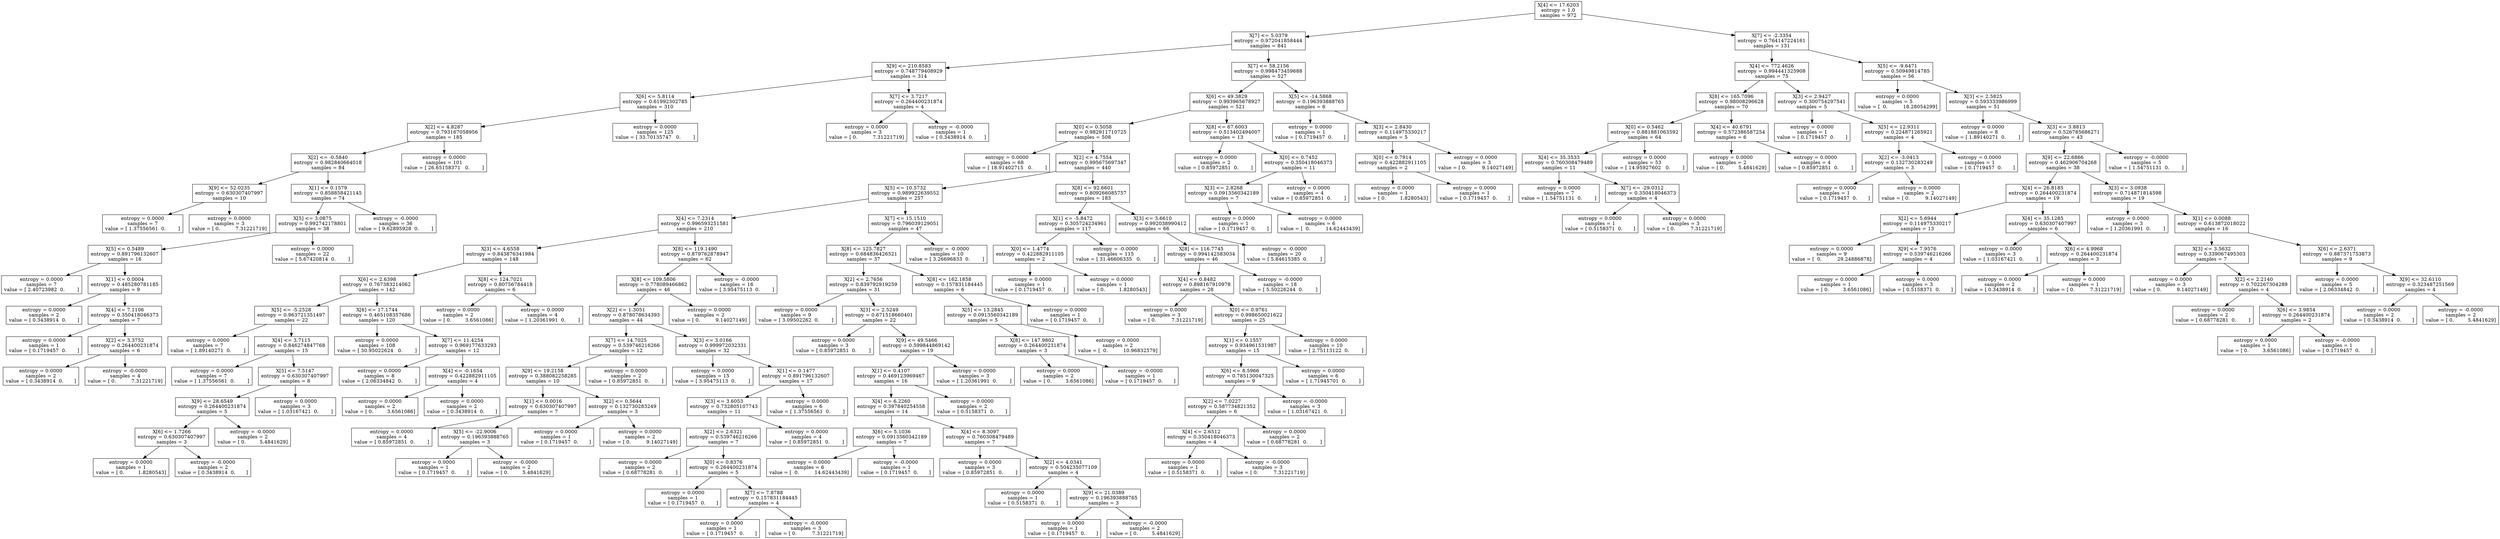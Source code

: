 digraph Tree {
0 [label="X[4] <= 17.6203\nentropy = 1.0\nsamples = 972", shape="box"] ;
1 [label="X[7] <= 5.0379\nentropy = 0.972041858444\nsamples = 841", shape="box"] ;
0 -> 1 ;
2 [label="X[9] <= 210.8583\nentropy = 0.748779408929\nsamples = 314", shape="box"] ;
1 -> 2 ;
3 [label="X[6] <= 5.8114\nentropy = 0.61992302785\nsamples = 310", shape="box"] ;
2 -> 3 ;
4 [label="X[2] <= 4.8287\nentropy = 0.793167058956\nsamples = 185", shape="box"] ;
3 -> 4 ;
5 [label="X[2] <= -0.5840\nentropy = 0.982840664018\nsamples = 84", shape="box"] ;
4 -> 5 ;
6 [label="X[9] <= 52.0235\nentropy = 0.630307407997\nsamples = 10", shape="box"] ;
5 -> 6 ;
7 [label="entropy = 0.0000\nsamples = 7\nvalue = [ 1.37556561  0.        ]", shape="box"] ;
6 -> 7 ;
8 [label="entropy = 0.0000\nsamples = 3\nvalue = [ 0.          7.31221719]", shape="box"] ;
6 -> 8 ;
9 [label="X[1] <= 0.1579\nentropy = 0.858858421145\nsamples = 74", shape="box"] ;
5 -> 9 ;
10 [label="X[5] <= 3.0875\nentropy = 0.992742178801\nsamples = 38", shape="box"] ;
9 -> 10 ;
11 [label="X[5] <= 0.5489\nentropy = 0.891796132607\nsamples = 16", shape="box"] ;
10 -> 11 ;
12 [label="entropy = 0.0000\nsamples = 7\nvalue = [ 2.40723982  0.        ]", shape="box"] ;
11 -> 12 ;
13 [label="X[1] <= 0.0004\nentropy = 0.485280781185\nsamples = 9", shape="box"] ;
11 -> 13 ;
14 [label="entropy = 0.0000\nsamples = 2\nvalue = [ 0.3438914  0.       ]", shape="box"] ;
13 -> 14 ;
15 [label="X[4] <= 7.1106\nentropy = 0.350418046373\nsamples = 7", shape="box"] ;
13 -> 15 ;
16 [label="entropy = 0.0000\nsamples = 1\nvalue = [ 0.1719457  0.       ]", shape="box"] ;
15 -> 16 ;
17 [label="X[2] <= 3.3752\nentropy = 0.264400231874\nsamples = 6", shape="box"] ;
15 -> 17 ;
18 [label="entropy = 0.0000\nsamples = 2\nvalue = [ 0.3438914  0.       ]", shape="box"] ;
17 -> 18 ;
19 [label="entropy = -0.0000\nsamples = 4\nvalue = [ 0.          7.31221719]", shape="box"] ;
17 -> 19 ;
20 [label="entropy = 0.0000\nsamples = 22\nvalue = [ 5.67420814  0.        ]", shape="box"] ;
10 -> 20 ;
21 [label="entropy = -0.0000\nsamples = 36\nvalue = [ 9.62895928  0.        ]", shape="box"] ;
9 -> 21 ;
22 [label="entropy = 0.0000\nsamples = 101\nvalue = [ 26.65158371   0.        ]", shape="box"] ;
4 -> 22 ;
23 [label="entropy = 0.0000\nsamples = 125\nvalue = [ 33.70135747   0.        ]", shape="box"] ;
3 -> 23 ;
24 [label="X[7] <= 3.7217\nentropy = 0.264400231874\nsamples = 4", shape="box"] ;
2 -> 24 ;
25 [label="entropy = 0.0000\nsamples = 3\nvalue = [ 0.          7.31221719]", shape="box"] ;
24 -> 25 ;
26 [label="entropy = -0.0000\nsamples = 1\nvalue = [ 0.3438914  0.       ]", shape="box"] ;
24 -> 26 ;
27 [label="X[7] <= 58.2156\nentropy = 0.998473459688\nsamples = 527", shape="box"] ;
1 -> 27 ;
28 [label="X[6] <= 49.3829\nentropy = 0.993965678927\nsamples = 521", shape="box"] ;
27 -> 28 ;
29 [label="X[0] <= 0.5058\nentropy = 0.982911710725\nsamples = 508", shape="box"] ;
28 -> 29 ;
30 [label="entropy = 0.0000\nsamples = 68\nvalue = [ 18.91402715   0.        ]", shape="box"] ;
29 -> 30 ;
31 [label="X[2] <= 4.7554\nentropy = 0.995675697347\nsamples = 440", shape="box"] ;
29 -> 31 ;
32 [label="X[5] <= 10.5732\nentropy = 0.989922639552\nsamples = 257", shape="box"] ;
31 -> 32 ;
33 [label="X[4] <= 7.2314\nentropy = 0.996593251581\nsamples = 210", shape="box"] ;
32 -> 33 ;
34 [label="X[3] <= 4.6558\nentropy = 0.843876341984\nsamples = 148", shape="box"] ;
33 -> 34 ;
35 [label="X[6] <= 2.6398\nentropy = 0.767383214062\nsamples = 142", shape="box"] ;
34 -> 35 ;
36 [label="X[5] <= -5.2528\nentropy = 0.963721351497\nsamples = 22", shape="box"] ;
35 -> 36 ;
37 [label="entropy = 0.0000\nsamples = 7\nvalue = [ 1.89140271  0.        ]", shape="box"] ;
36 -> 37 ;
38 [label="X[4] <= 3.7115\nentropy = 0.846274847768\nsamples = 15", shape="box"] ;
36 -> 38 ;
39 [label="entropy = 0.0000\nsamples = 7\nvalue = [ 1.37556561  0.        ]", shape="box"] ;
38 -> 39 ;
40 [label="X[5] <= 7.5147\nentropy = 0.630307407997\nsamples = 8", shape="box"] ;
38 -> 40 ;
41 [label="X[9] <= 28.6549\nentropy = 0.264400231874\nsamples = 5", shape="box"] ;
40 -> 41 ;
42 [label="X[6] <= 1.7266\nentropy = 0.630307407997\nsamples = 3", shape="box"] ;
41 -> 42 ;
43 [label="entropy = 0.0000\nsamples = 1\nvalue = [ 0.         1.8280543]", shape="box"] ;
42 -> 43 ;
44 [label="entropy = -0.0000\nsamples = 2\nvalue = [ 0.3438914  0.       ]", shape="box"] ;
42 -> 44 ;
45 [label="entropy = -0.0000\nsamples = 2\nvalue = [ 0.         5.4841629]", shape="box"] ;
41 -> 45 ;
46 [label="entropy = 0.0000\nsamples = 3\nvalue = [ 1.03167421  0.        ]", shape="box"] ;
40 -> 46 ;
47 [label="X[6] <= 17.1744\nentropy = 0.465108357686\nsamples = 120", shape="box"] ;
35 -> 47 ;
48 [label="entropy = 0.0000\nsamples = 108\nvalue = [ 30.95022624   0.        ]", shape="box"] ;
47 -> 48 ;
49 [label="X[7] <= 11.4254\nentropy = 0.969177633293\nsamples = 12", shape="box"] ;
47 -> 49 ;
50 [label="entropy = 0.0000\nsamples = 8\nvalue = [ 2.06334842  0.        ]", shape="box"] ;
49 -> 50 ;
51 [label="X[4] <= -0.1654\nentropy = 0.422882911105\nsamples = 4", shape="box"] ;
49 -> 51 ;
52 [label="entropy = 0.0000\nsamples = 2\nvalue = [ 0.         3.6561086]", shape="box"] ;
51 -> 52 ;
53 [label="entropy = 0.0000\nsamples = 2\nvalue = [ 0.3438914  0.       ]", shape="box"] ;
51 -> 53 ;
54 [label="X[8] <= 124.7021\nentropy = 0.80756784418\nsamples = 6", shape="box"] ;
34 -> 54 ;
55 [label="entropy = 0.0000\nsamples = 2\nvalue = [ 0.         3.6561086]", shape="box"] ;
54 -> 55 ;
56 [label="entropy = 0.0000\nsamples = 4\nvalue = [ 1.20361991  0.        ]", shape="box"] ;
54 -> 56 ;
57 [label="X[8] <= 119.1490\nentropy = 0.879762878947\nsamples = 62", shape="box"] ;
33 -> 57 ;
58 [label="X[8] <= 109.5806\nentropy = 0.778089466862\nsamples = 46", shape="box"] ;
57 -> 58 ;
59 [label="X[2] <= 1.3051\nentropy = 0.878078634393\nsamples = 44", shape="box"] ;
58 -> 59 ;
60 [label="X[7] <= 14.7025\nentropy = 0.539746216266\nsamples = 12", shape="box"] ;
59 -> 60 ;
61 [label="X[9] <= 19.2158\nentropy = 0.388082258285\nsamples = 10", shape="box"] ;
60 -> 61 ;
62 [label="X[1] <= 0.0016\nentropy = 0.630307407997\nsamples = 7", shape="box"] ;
61 -> 62 ;
63 [label="entropy = 0.0000\nsamples = 4\nvalue = [ 0.85972851  0.        ]", shape="box"] ;
62 -> 63 ;
64 [label="X[5] <= -22.9006\nentropy = 0.196393888765\nsamples = 3", shape="box"] ;
62 -> 64 ;
65 [label="entropy = 0.0000\nsamples = 1\nvalue = [ 0.1719457  0.       ]", shape="box"] ;
64 -> 65 ;
66 [label="entropy = -0.0000\nsamples = 2\nvalue = [ 0.         5.4841629]", shape="box"] ;
64 -> 66 ;
67 [label="X[2] <= 0.5644\nentropy = 0.132730283249\nsamples = 3", shape="box"] ;
61 -> 67 ;
68 [label="entropy = 0.0000\nsamples = 1\nvalue = [ 0.1719457  0.       ]", shape="box"] ;
67 -> 68 ;
69 [label="entropy = 0.0000\nsamples = 2\nvalue = [ 0.          9.14027149]", shape="box"] ;
67 -> 69 ;
70 [label="entropy = 0.0000\nsamples = 2\nvalue = [ 0.85972851  0.        ]", shape="box"] ;
60 -> 70 ;
71 [label="X[3] <= 3.0166\nentropy = 0.999972032331\nsamples = 32", shape="box"] ;
59 -> 71 ;
72 [label="entropy = 0.0000\nsamples = 15\nvalue = [ 3.95475113  0.        ]", shape="box"] ;
71 -> 72 ;
73 [label="X[1] <= 0.1477\nentropy = 0.891796132607\nsamples = 17", shape="box"] ;
71 -> 73 ;
74 [label="X[3] <= 3.6053\nentropy = 0.732805107743\nsamples = 11", shape="box"] ;
73 -> 74 ;
75 [label="X[2] <= 2.6321\nentropy = 0.539746216266\nsamples = 7", shape="box"] ;
74 -> 75 ;
76 [label="entropy = 0.0000\nsamples = 2\nvalue = [ 0.68778281  0.        ]", shape="box"] ;
75 -> 76 ;
77 [label="X[0] <= 0.8376\nentropy = 0.264400231874\nsamples = 5", shape="box"] ;
75 -> 77 ;
78 [label="entropy = 0.0000\nsamples = 1\nvalue = [ 0.1719457  0.       ]", shape="box"] ;
77 -> 78 ;
79 [label="X[7] <= 7.8788\nentropy = 0.157831184445\nsamples = 4", shape="box"] ;
77 -> 79 ;
80 [label="entropy = 0.0000\nsamples = 1\nvalue = [ 0.1719457  0.       ]", shape="box"] ;
79 -> 80 ;
81 [label="entropy = -0.0000\nsamples = 3\nvalue = [ 0.          7.31221719]", shape="box"] ;
79 -> 81 ;
82 [label="entropy = 0.0000\nsamples = 4\nvalue = [ 0.85972851  0.        ]", shape="box"] ;
74 -> 82 ;
83 [label="entropy = 0.0000\nsamples = 6\nvalue = [ 1.37556561  0.        ]", shape="box"] ;
73 -> 83 ;
84 [label="entropy = 0.0000\nsamples = 2\nvalue = [ 0.          9.14027149]", shape="box"] ;
58 -> 84 ;
85 [label="entropy = -0.0000\nsamples = 16\nvalue = [ 3.95475113  0.        ]", shape="box"] ;
57 -> 85 ;
86 [label="X[7] <= 15.1510\nentropy = 0.796039129051\nsamples = 47", shape="box"] ;
32 -> 86 ;
87 [label="X[8] <= 125.7827\nentropy = 0.684836426521\nsamples = 37", shape="box"] ;
86 -> 87 ;
88 [label="X[2] <= 2.7656\nentropy = 0.839792919259\nsamples = 31", shape="box"] ;
87 -> 88 ;
89 [label="entropy = 0.0000\nsamples = 9\nvalue = [ 3.09502262  0.        ]", shape="box"] ;
88 -> 89 ;
90 [label="X[3] <= 2.5249\nentropy = 0.671518660401\nsamples = 22", shape="box"] ;
88 -> 90 ;
91 [label="entropy = 0.0000\nsamples = 3\nvalue = [ 0.85972851  0.        ]", shape="box"] ;
90 -> 91 ;
92 [label="X[9] <= 49.5466\nentropy = 0.599844869142\nsamples = 19", shape="box"] ;
90 -> 92 ;
93 [label="X[1] <= 0.4107\nentropy = 0.469123969467\nsamples = 16", shape="box"] ;
92 -> 93 ;
94 [label="X[4] <= 6.2260\nentropy = 0.397840254558\nsamples = 14", shape="box"] ;
93 -> 94 ;
95 [label="X[6] <= 5.1036\nentropy = 0.0913560342189\nsamples = 7", shape="box"] ;
94 -> 95 ;
96 [label="entropy = 0.0000\nsamples = 6\nvalue = [  0.          14.62443439]", shape="box"] ;
95 -> 96 ;
97 [label="entropy = -0.0000\nsamples = 1\nvalue = [ 0.1719457  0.       ]", shape="box"] ;
95 -> 97 ;
98 [label="X[4] <= 8.3097\nentropy = 0.760308479489\nsamples = 7", shape="box"] ;
94 -> 98 ;
99 [label="entropy = 0.0000\nsamples = 3\nvalue = [ 0.85972851  0.        ]", shape="box"] ;
98 -> 99 ;
100 [label="X[2] <= 4.0341\nentropy = 0.504235077109\nsamples = 4", shape="box"] ;
98 -> 100 ;
101 [label="entropy = 0.0000\nsamples = 1\nvalue = [ 0.5158371  0.       ]", shape="box"] ;
100 -> 101 ;
102 [label="X[9] <= 21.0389\nentropy = 0.196393888765\nsamples = 3", shape="box"] ;
100 -> 102 ;
103 [label="entropy = 0.0000\nsamples = 1\nvalue = [ 0.1719457  0.       ]", shape="box"] ;
102 -> 103 ;
104 [label="entropy = -0.0000\nsamples = 2\nvalue = [ 0.         5.4841629]", shape="box"] ;
102 -> 104 ;
105 [label="entropy = 0.0000\nsamples = 2\nvalue = [ 0.5158371  0.       ]", shape="box"] ;
93 -> 105 ;
106 [label="entropy = 0.0000\nsamples = 3\nvalue = [ 1.20361991  0.        ]", shape="box"] ;
92 -> 106 ;
107 [label="X[8] <= 162.1858\nentropy = 0.157831184445\nsamples = 6", shape="box"] ;
87 -> 107 ;
108 [label="X[5] <= 13.2845\nentropy = 0.0913560342189\nsamples = 5", shape="box"] ;
107 -> 108 ;
109 [label="X[8] <= 147.9802\nentropy = 0.264400231874\nsamples = 3", shape="box"] ;
108 -> 109 ;
110 [label="entropy = 0.0000\nsamples = 2\nvalue = [ 0.         3.6561086]", shape="box"] ;
109 -> 110 ;
111 [label="entropy = -0.0000\nsamples = 1\nvalue = [ 0.1719457  0.       ]", shape="box"] ;
109 -> 111 ;
112 [label="entropy = 0.0000\nsamples = 2\nvalue = [  0.          10.96832579]", shape="box"] ;
108 -> 112 ;
113 [label="entropy = 0.0000\nsamples = 1\nvalue = [ 0.1719457  0.       ]", shape="box"] ;
107 -> 113 ;
114 [label="entropy = -0.0000\nsamples = 10\nvalue = [ 3.26696833  0.        ]", shape="box"] ;
86 -> 114 ;
115 [label="X[8] <= 92.6601\nentropy = 0.809266085757\nsamples = 183", shape="box"] ;
31 -> 115 ;
116 [label="X[1] <= -5.8472\nentropy = 0.305724234961\nsamples = 117", shape="box"] ;
115 -> 116 ;
117 [label="X[0] <= 1.4774\nentropy = 0.422882911105\nsamples = 2", shape="box"] ;
116 -> 117 ;
118 [label="entropy = 0.0000\nsamples = 1\nvalue = [ 0.1719457  0.       ]", shape="box"] ;
117 -> 118 ;
119 [label="entropy = 0.0000\nsamples = 1\nvalue = [ 0.         1.8280543]", shape="box"] ;
117 -> 119 ;
120 [label="entropy = -0.0000\nsamples = 115\nvalue = [ 31.46606335   0.        ]", shape="box"] ;
116 -> 120 ;
121 [label="X[3] <= 3.6610\nentropy = 0.992038990412\nsamples = 66", shape="box"] ;
115 -> 121 ;
122 [label="X[8] <= 116.7745\nentropy = 0.994142583034\nsamples = 46", shape="box"] ;
121 -> 122 ;
123 [label="X[4] <= 0.8482\nentropy = 0.898167910978\nsamples = 28", shape="box"] ;
122 -> 123 ;
124 [label="entropy = 0.0000\nsamples = 3\nvalue = [ 0.          7.31221719]", shape="box"] ;
123 -> 124 ;
125 [label="X[0] <= 0.9761\nentropy = 0.998650021622\nsamples = 25", shape="box"] ;
123 -> 125 ;
126 [label="X[1] <= 0.1557\nentropy = 0.934961531987\nsamples = 15", shape="box"] ;
125 -> 126 ;
127 [label="X[6] <= 8.5966\nentropy = 0.785130047325\nsamples = 9", shape="box"] ;
126 -> 127 ;
128 [label="X[2] <= 7.0227\nentropy = 0.587734821352\nsamples = 6", shape="box"] ;
127 -> 128 ;
129 [label="X[4] <= 2.6512\nentropy = 0.350418046373\nsamples = 4", shape="box"] ;
128 -> 129 ;
130 [label="entropy = 0.0000\nsamples = 1\nvalue = [ 0.5158371  0.       ]", shape="box"] ;
129 -> 130 ;
131 [label="entropy = -0.0000\nsamples = 3\nvalue = [ 0.          7.31221719]", shape="box"] ;
129 -> 131 ;
132 [label="entropy = 0.0000\nsamples = 2\nvalue = [ 0.68778281  0.        ]", shape="box"] ;
128 -> 132 ;
133 [label="entropy = -0.0000\nsamples = 3\nvalue = [ 1.03167421  0.        ]", shape="box"] ;
127 -> 133 ;
134 [label="entropy = 0.0000\nsamples = 6\nvalue = [ 1.71945701  0.        ]", shape="box"] ;
126 -> 134 ;
135 [label="entropy = 0.0000\nsamples = 10\nvalue = [ 2.75113122  0.        ]", shape="box"] ;
125 -> 135 ;
136 [label="entropy = -0.0000\nsamples = 18\nvalue = [ 5.50226244  0.        ]", shape="box"] ;
122 -> 136 ;
137 [label="entropy = -0.0000\nsamples = 20\nvalue = [ 5.84615385  0.        ]", shape="box"] ;
121 -> 137 ;
138 [label="X[8] <= 67.6003\nentropy = 0.513402494007\nsamples = 13", shape="box"] ;
28 -> 138 ;
139 [label="entropy = 0.0000\nsamples = 2\nvalue = [ 0.85972851  0.        ]", shape="box"] ;
138 -> 139 ;
140 [label="X[0] <= 0.7452\nentropy = 0.350418046373\nsamples = 11", shape="box"] ;
138 -> 140 ;
141 [label="X[3] <= 2.8268\nentropy = 0.0913560342189\nsamples = 7", shape="box"] ;
140 -> 141 ;
142 [label="entropy = 0.0000\nsamples = 1\nvalue = [ 0.1719457  0.       ]", shape="box"] ;
141 -> 142 ;
143 [label="entropy = 0.0000\nsamples = 6\nvalue = [  0.          14.62443439]", shape="box"] ;
141 -> 143 ;
144 [label="entropy = 0.0000\nsamples = 4\nvalue = [ 0.85972851  0.        ]", shape="box"] ;
140 -> 144 ;
145 [label="X[5] <= -14.5868\nentropy = 0.196393888765\nsamples = 6", shape="box"] ;
27 -> 145 ;
146 [label="entropy = 0.0000\nsamples = 1\nvalue = [ 0.1719457  0.       ]", shape="box"] ;
145 -> 146 ;
147 [label="X[3] <= 2.8430\nentropy = 0.114975330217\nsamples = 5", shape="box"] ;
145 -> 147 ;
148 [label="X[0] <= 0.7914\nentropy = 0.422882911105\nsamples = 2", shape="box"] ;
147 -> 148 ;
149 [label="entropy = 0.0000\nsamples = 1\nvalue = [ 0.         1.8280543]", shape="box"] ;
148 -> 149 ;
150 [label="entropy = 0.0000\nsamples = 1\nvalue = [ 0.1719457  0.       ]", shape="box"] ;
148 -> 150 ;
151 [label="entropy = 0.0000\nsamples = 3\nvalue = [ 0.          9.14027149]", shape="box"] ;
147 -> 151 ;
152 [label="X[7] <= -2.3354\nentropy = 0.764147224161\nsamples = 131", shape="box"] ;
0 -> 152 ;
153 [label="X[4] <= 772.4626\nentropy = 0.994441325908\nsamples = 75", shape="box"] ;
152 -> 153 ;
154 [label="X[8] <= 165.7096\nentropy = 0.98008296628\nsamples = 70", shape="box"] ;
153 -> 154 ;
155 [label="X[0] <= 0.5462\nentropy = 0.881881063592\nsamples = 64", shape="box"] ;
154 -> 155 ;
156 [label="X[4] <= 35.3533\nentropy = 0.760308479489\nsamples = 11", shape="box"] ;
155 -> 156 ;
157 [label="entropy = 0.0000\nsamples = 7\nvalue = [ 1.54751131  0.        ]", shape="box"] ;
156 -> 157 ;
158 [label="X[7] <= -29.0312\nentropy = 0.350418046373\nsamples = 4", shape="box"] ;
156 -> 158 ;
159 [label="entropy = 0.0000\nsamples = 1\nvalue = [ 0.5158371  0.       ]", shape="box"] ;
158 -> 159 ;
160 [label="entropy = 0.0000\nsamples = 3\nvalue = [ 0.          7.31221719]", shape="box"] ;
158 -> 160 ;
161 [label="entropy = 0.0000\nsamples = 53\nvalue = [ 14.95927602   0.        ]", shape="box"] ;
155 -> 161 ;
162 [label="X[4] <= 40.6791\nentropy = 0.572386587254\nsamples = 6", shape="box"] ;
154 -> 162 ;
163 [label="entropy = 0.0000\nsamples = 2\nvalue = [ 0.         5.4841629]", shape="box"] ;
162 -> 163 ;
164 [label="entropy = 0.0000\nsamples = 4\nvalue = [ 0.85972851  0.        ]", shape="box"] ;
162 -> 164 ;
165 [label="X[3] <= 2.9427\nentropy = 0.300754297541\nsamples = 5", shape="box"] ;
153 -> 165 ;
166 [label="entropy = 0.0000\nsamples = 1\nvalue = [ 0.1719457  0.       ]", shape="box"] ;
165 -> 166 ;
167 [label="X[5] <= 12.9311\nentropy = 0.224871265921\nsamples = 4", shape="box"] ;
165 -> 167 ;
168 [label="X[2] <= -3.0413\nentropy = 0.132730283249\nsamples = 3", shape="box"] ;
167 -> 168 ;
169 [label="entropy = 0.0000\nsamples = 1\nvalue = [ 0.1719457  0.       ]", shape="box"] ;
168 -> 169 ;
170 [label="entropy = 0.0000\nsamples = 2\nvalue = [ 0.          9.14027149]", shape="box"] ;
168 -> 170 ;
171 [label="entropy = 0.0000\nsamples = 1\nvalue = [ 0.1719457  0.       ]", shape="box"] ;
167 -> 171 ;
172 [label="X[5] <= -9.6471\nentropy = 0.50949814785\nsamples = 56", shape="box"] ;
152 -> 172 ;
173 [label="entropy = 0.0000\nsamples = 5\nvalue = [  0.          18.28054299]", shape="box"] ;
172 -> 173 ;
174 [label="X[3] <= 2.5825\nentropy = 0.593333986999\nsamples = 51", shape="box"] ;
172 -> 174 ;
175 [label="entropy = 0.0000\nsamples = 8\nvalue = [ 1.89140271  0.        ]", shape="box"] ;
174 -> 175 ;
176 [label="X[3] <= 3.8813\nentropy = 0.526785686271\nsamples = 43", shape="box"] ;
174 -> 176 ;
177 [label="X[9] <= 22.6866\nentropy = 0.462906704268\nsamples = 38", shape="box"] ;
176 -> 177 ;
178 [label="X[4] <= 26.8185\nentropy = 0.264400231874\nsamples = 19", shape="box"] ;
177 -> 178 ;
179 [label="X[2] <= 5.6944\nentropy = 0.114975330217\nsamples = 13", shape="box"] ;
178 -> 179 ;
180 [label="entropy = 0.0000\nsamples = 9\nvalue = [  0.          29.24886878]", shape="box"] ;
179 -> 180 ;
181 [label="X[9] <= 7.9576\nentropy = 0.539746216266\nsamples = 4", shape="box"] ;
179 -> 181 ;
182 [label="entropy = 0.0000\nsamples = 1\nvalue = [ 0.         3.6561086]", shape="box"] ;
181 -> 182 ;
183 [label="entropy = 0.0000\nsamples = 3\nvalue = [ 0.5158371  0.       ]", shape="box"] ;
181 -> 183 ;
184 [label="X[4] <= 35.1285\nentropy = 0.630307407997\nsamples = 6", shape="box"] ;
178 -> 184 ;
185 [label="entropy = 0.0000\nsamples = 3\nvalue = [ 1.03167421  0.        ]", shape="box"] ;
184 -> 185 ;
186 [label="X[6] <= 4.9968\nentropy = 0.264400231874\nsamples = 3", shape="box"] ;
184 -> 186 ;
187 [label="entropy = 0.0000\nsamples = 2\nvalue = [ 0.3438914  0.       ]", shape="box"] ;
186 -> 187 ;
188 [label="entropy = 0.0000\nsamples = 1\nvalue = [ 0.          7.31221719]", shape="box"] ;
186 -> 188 ;
189 [label="X[3] <= 3.0938\nentropy = 0.714871814598\nsamples = 19", shape="box"] ;
177 -> 189 ;
190 [label="entropy = 0.0000\nsamples = 3\nvalue = [ 1.20361991  0.        ]", shape="box"] ;
189 -> 190 ;
191 [label="X[1] <= 0.0088\nentropy = 0.613872018022\nsamples = 16", shape="box"] ;
189 -> 191 ;
192 [label="X[3] <= 3.5632\nentropy = 0.339067495303\nsamples = 7", shape="box"] ;
191 -> 192 ;
193 [label="entropy = 0.0000\nsamples = 3\nvalue = [ 0.          9.14027149]", shape="box"] ;
192 -> 193 ;
194 [label="X[2] <= 2.2140\nentropy = 0.702267304289\nsamples = 4", shape="box"] ;
192 -> 194 ;
195 [label="entropy = 0.0000\nsamples = 2\nvalue = [ 0.68778281  0.        ]", shape="box"] ;
194 -> 195 ;
196 [label="X[6] <= 3.9854\nentropy = 0.264400231874\nsamples = 2", shape="box"] ;
194 -> 196 ;
197 [label="entropy = 0.0000\nsamples = 1\nvalue = [ 0.         3.6561086]", shape="box"] ;
196 -> 197 ;
198 [label="entropy = -0.0000\nsamples = 1\nvalue = [ 0.1719457  0.       ]", shape="box"] ;
196 -> 198 ;
199 [label="X[6] <= 2.6371\nentropy = 0.887371753873\nsamples = 9", shape="box"] ;
191 -> 199 ;
200 [label="entropy = 0.0000\nsamples = 5\nvalue = [ 2.06334842  0.        ]", shape="box"] ;
199 -> 200 ;
201 [label="X[9] <= 32.6110\nentropy = 0.323487251569\nsamples = 4", shape="box"] ;
199 -> 201 ;
202 [label="entropy = 0.0000\nsamples = 2\nvalue = [ 0.3438914  0.       ]", shape="box"] ;
201 -> 202 ;
203 [label="entropy = -0.0000\nsamples = 2\nvalue = [ 0.         5.4841629]", shape="box"] ;
201 -> 203 ;
204 [label="entropy = -0.0000\nsamples = 5\nvalue = [ 1.54751131  0.        ]", shape="box"] ;
176 -> 204 ;
}